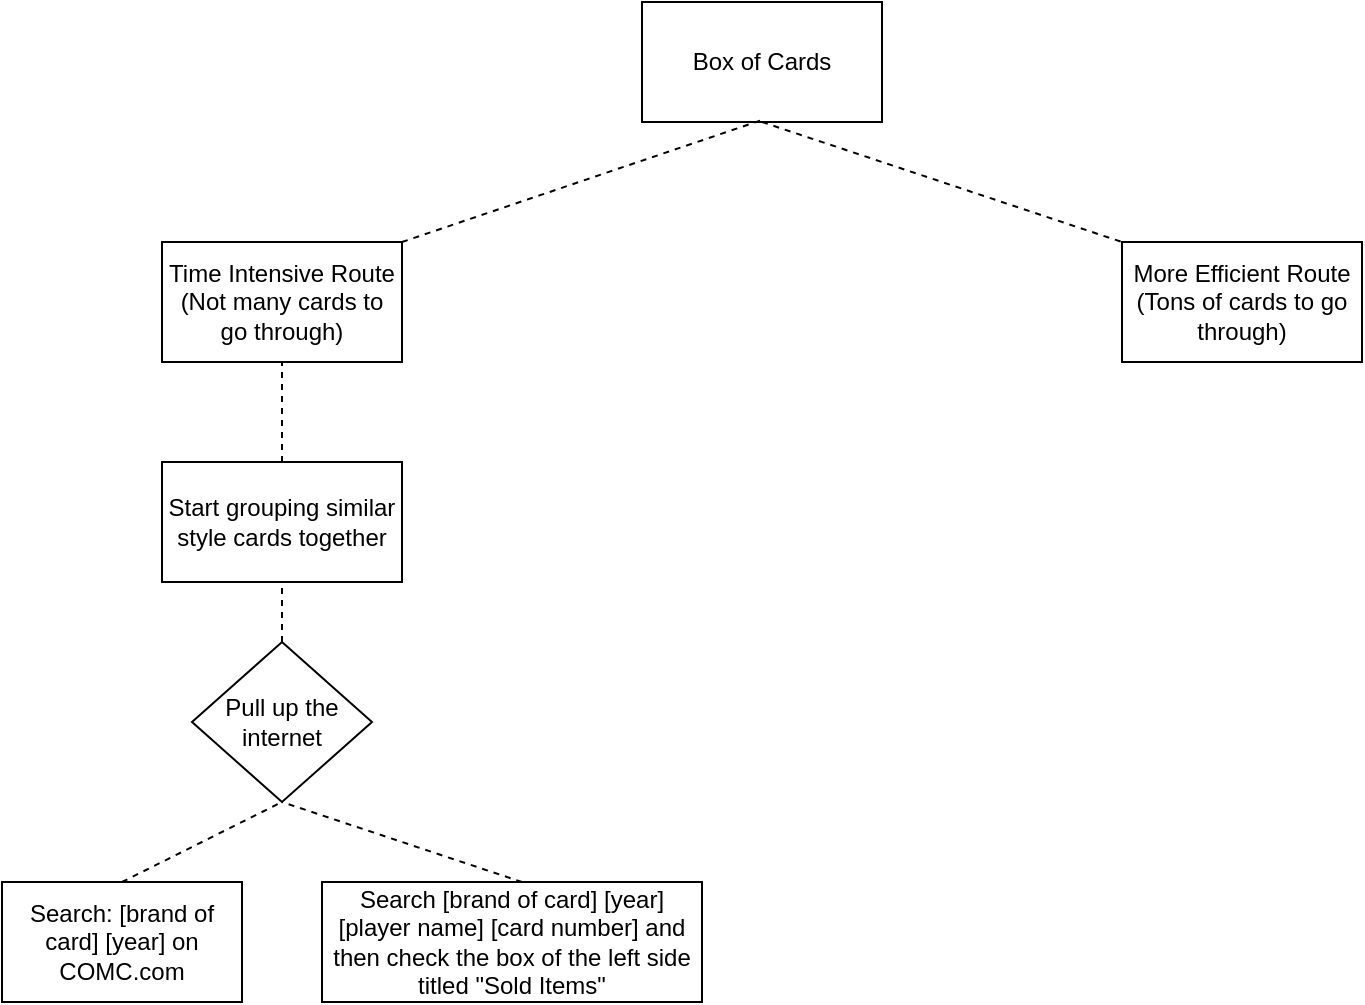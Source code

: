 <mxfile version="12.9.0" type="github"><diagram id="AI05JU4Uf2-rYzfw5Duy" name="Page-1"><mxGraphModel dx="1422" dy="802" grid="1" gridSize="10" guides="1" tooltips="1" connect="1" arrows="1" fold="1" page="1" pageScale="1" pageWidth="850" pageHeight="1100" math="0" shadow="0"><root><mxCell id="0"/><mxCell id="1" parent="0"/><mxCell id="zC1oBDm_lqB09_EWO9Ju-1" value="Box of Cards" style="rounded=0;whiteSpace=wrap;html=1;" vertex="1" parent="1"><mxGeometry x="360" y="40" width="120" height="60" as="geometry"/></mxCell><mxCell id="zC1oBDm_lqB09_EWO9Ju-3" value="Time Intensive Route (Not many cards to go through)" style="rounded=0;whiteSpace=wrap;html=1;" vertex="1" parent="1"><mxGeometry x="120" y="160" width="120" height="60" as="geometry"/></mxCell><mxCell id="zC1oBDm_lqB09_EWO9Ju-4" value="" style="endArrow=none;dashed=1;html=1;exitX=1;exitY=0;exitDx=0;exitDy=0;" edge="1" parent="1" source="zC1oBDm_lqB09_EWO9Ju-3"><mxGeometry width="50" height="50" relative="1" as="geometry"><mxPoint x="380" y="150" as="sourcePoint"/><mxPoint x="420" y="99" as="targetPoint"/></mxGeometry></mxCell><mxCell id="zC1oBDm_lqB09_EWO9Ju-5" value="" style="endArrow=none;dashed=1;html=1;exitX=0.5;exitY=1;exitDx=0;exitDy=0;entryX=0;entryY=0;entryDx=0;entryDy=0;" edge="1" parent="1" source="zC1oBDm_lqB09_EWO9Ju-1" target="zC1oBDm_lqB09_EWO9Ju-6"><mxGeometry width="50" height="50" relative="1" as="geometry"><mxPoint x="450" y="180" as="sourcePoint"/><mxPoint x="510" y="160" as="targetPoint"/></mxGeometry></mxCell><mxCell id="zC1oBDm_lqB09_EWO9Ju-6" value="More Efficient Route (Tons of cards to go through)" style="rounded=0;whiteSpace=wrap;html=1;" vertex="1" parent="1"><mxGeometry x="600" y="160" width="120" height="60" as="geometry"/></mxCell><mxCell id="zC1oBDm_lqB09_EWO9Ju-7" value="" style="endArrow=none;dashed=1;html=1;entryX=0.5;entryY=1;entryDx=0;entryDy=0;" edge="1" parent="1" target="zC1oBDm_lqB09_EWO9Ju-3"><mxGeometry width="50" height="50" relative="1" as="geometry"><mxPoint x="180" y="270" as="sourcePoint"/><mxPoint x="330" y="390" as="targetPoint"/></mxGeometry></mxCell><mxCell id="zC1oBDm_lqB09_EWO9Ju-8" value="Start grouping similar style cards together" style="rounded=0;whiteSpace=wrap;html=1;" vertex="1" parent="1"><mxGeometry x="120" y="270" width="120" height="60" as="geometry"/></mxCell><mxCell id="zC1oBDm_lqB09_EWO9Ju-11" value="Pull up the internet" style="rhombus;whiteSpace=wrap;html=1;" vertex="1" parent="1"><mxGeometry x="135" y="360" width="90" height="80" as="geometry"/></mxCell><mxCell id="zC1oBDm_lqB09_EWO9Ju-12" value="" style="endArrow=none;dashed=1;html=1;entryX=0.5;entryY=1;entryDx=0;entryDy=0;exitX=0.5;exitY=0;exitDx=0;exitDy=0;" edge="1" parent="1" source="zC1oBDm_lqB09_EWO9Ju-11" target="zC1oBDm_lqB09_EWO9Ju-8"><mxGeometry width="50" height="50" relative="1" as="geometry"><mxPoint x="280" y="440" as="sourcePoint"/><mxPoint x="330" y="390" as="targetPoint"/></mxGeometry></mxCell><mxCell id="zC1oBDm_lqB09_EWO9Ju-13" value="Search: [brand of card] [year] on COMC.com" style="rounded=0;whiteSpace=wrap;html=1;" vertex="1" parent="1"><mxGeometry x="40" y="480" width="120" height="60" as="geometry"/></mxCell><mxCell id="zC1oBDm_lqB09_EWO9Ju-16" value="Search [brand of card] [year] [player name] [card number] and then check the box of the left side titled &quot;Sold Items&quot;" style="rounded=0;whiteSpace=wrap;html=1;" vertex="1" parent="1"><mxGeometry x="200" y="480" width="190" height="60" as="geometry"/></mxCell><mxCell id="zC1oBDm_lqB09_EWO9Ju-17" value="" style="endArrow=none;dashed=1;html=1;entryX=0.5;entryY=1;entryDx=0;entryDy=0;" edge="1" parent="1" target="zC1oBDm_lqB09_EWO9Ju-11"><mxGeometry width="50" height="50" relative="1" as="geometry"><mxPoint x="100" y="480" as="sourcePoint"/><mxPoint x="150" y="430" as="targetPoint"/></mxGeometry></mxCell><mxCell id="zC1oBDm_lqB09_EWO9Ju-18" value="" style="endArrow=none;dashed=1;html=1;" edge="1" parent="1"><mxGeometry width="50" height="50" relative="1" as="geometry"><mxPoint x="300" y="480" as="sourcePoint"/><mxPoint x="180" y="440" as="targetPoint"/></mxGeometry></mxCell></root></mxGraphModel></diagram></mxfile>